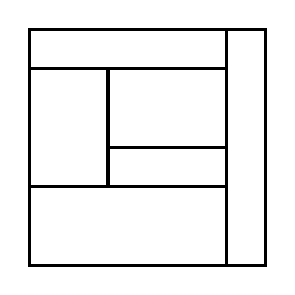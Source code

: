 \begin{tikzpicture}[very thick, scale=.5]
    \draw (0,5) rectangle (5,6);
    \draw (0,2) rectangle (2,5);
    \draw (2,3) rectangle (5,5);
    \draw (2,2) rectangle (5,3);
    \draw (0,0) rectangle (5,2);
    \draw (5,0) rectangle (6,6);
\end{tikzpicture}
